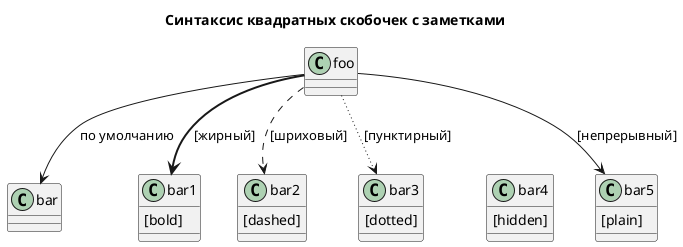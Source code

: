 @startuml
title Синтаксис квадратных скобочек с заметками
class foo
class bar
bar1 : [bold]
bar2 : [dashed]
bar3 : [dotted]
bar4 : [hidden]
bar5 : [plain]

foo --> bar             : по умолчанию
foo -[bold]-> bar1      : [жирный]
foo -[dashed]-> bar2    : [шриховый]
foo -[dotted]-> bar3    : [пунктирный]
foo -[hidden]-> bar4    : [скрытый]
foo -[plain]-> bar5     : [непрерывный]

@enduml